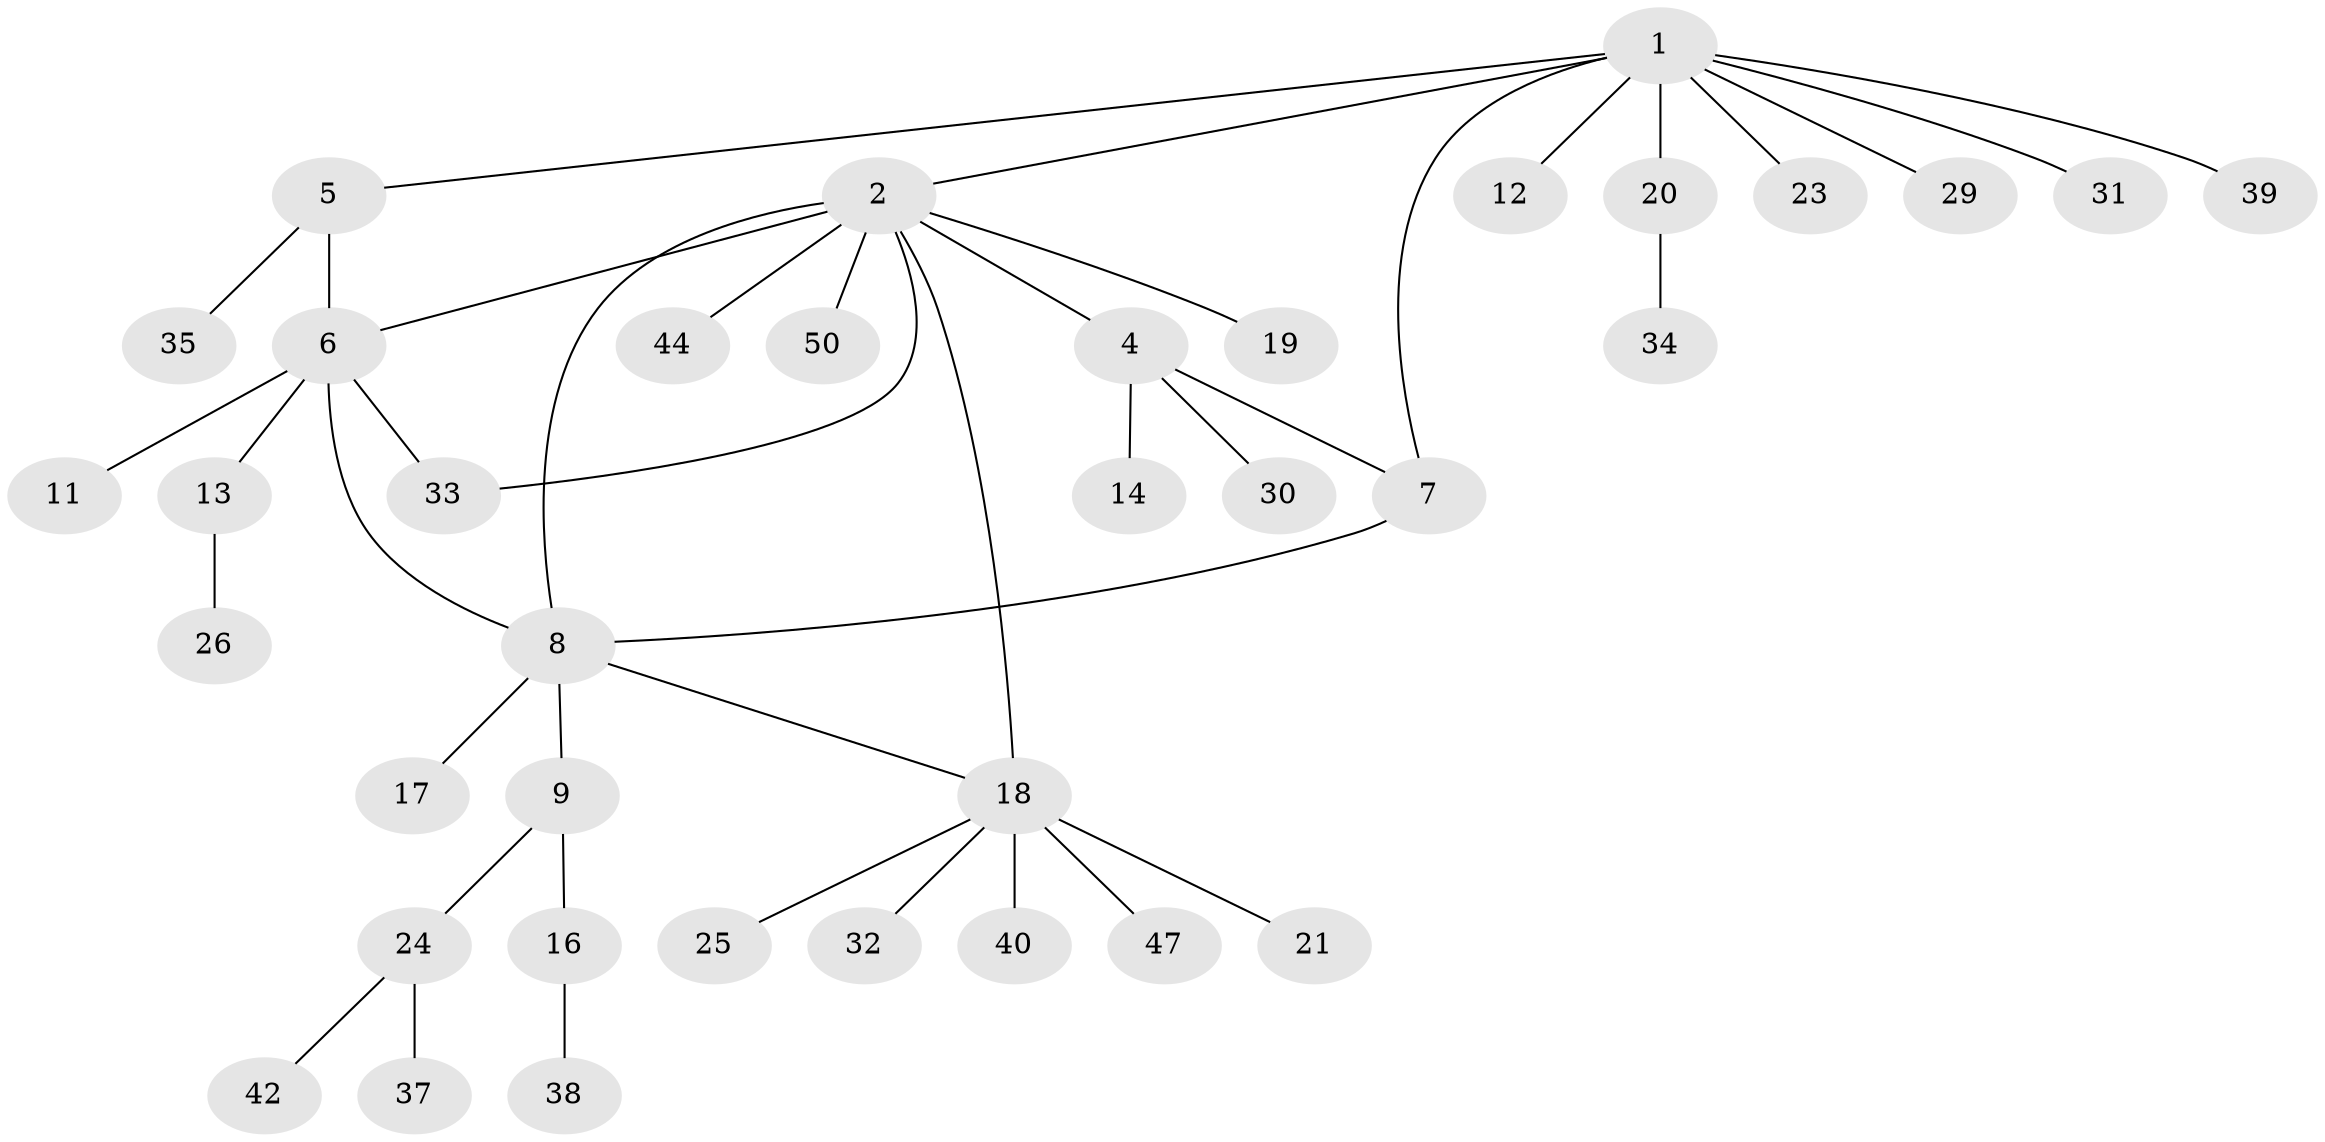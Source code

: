 // original degree distribution, {10: 0.019230769230769232, 4: 0.07692307692307693, 8: 0.057692307692307696, 5: 0.019230769230769232, 3: 0.057692307692307696, 6: 0.019230769230769232, 1: 0.5769230769230769, 2: 0.17307692307692307}
// Generated by graph-tools (version 1.1) at 2025/42/03/06/25 10:42:11]
// undirected, 37 vertices, 42 edges
graph export_dot {
graph [start="1"]
  node [color=gray90,style=filled];
  1 [super="+48"];
  2 [super="+3"];
  4 [super="+52"];
  5 [super="+41"];
  6 [super="+36"];
  7;
  8 [super="+10"];
  9;
  11;
  12 [super="+22"];
  13 [super="+15"];
  14;
  16 [super="+45"];
  17;
  18 [super="+49"];
  19;
  20;
  21;
  23;
  24 [super="+28"];
  25;
  26 [super="+27"];
  29;
  30 [super="+51"];
  31;
  32;
  33;
  34;
  35;
  37 [super="+43"];
  38;
  39;
  40;
  42;
  44 [super="+46"];
  47;
  50;
  1 -- 2;
  1 -- 5;
  1 -- 7;
  1 -- 12;
  1 -- 20;
  1 -- 23;
  1 -- 29;
  1 -- 31;
  1 -- 39;
  2 -- 19;
  2 -- 33;
  2 -- 4;
  2 -- 6;
  2 -- 44;
  2 -- 18;
  2 -- 50;
  2 -- 8 [weight=2];
  4 -- 7;
  4 -- 14;
  4 -- 30;
  5 -- 6;
  5 -- 35;
  6 -- 8 [weight=2];
  6 -- 11;
  6 -- 13;
  6 -- 33;
  7 -- 8;
  8 -- 18;
  8 -- 17;
  8 -- 9;
  9 -- 16;
  9 -- 24;
  13 -- 26;
  16 -- 38;
  18 -- 21;
  18 -- 25;
  18 -- 32;
  18 -- 40;
  18 -- 47;
  20 -- 34;
  24 -- 37;
  24 -- 42;
}
